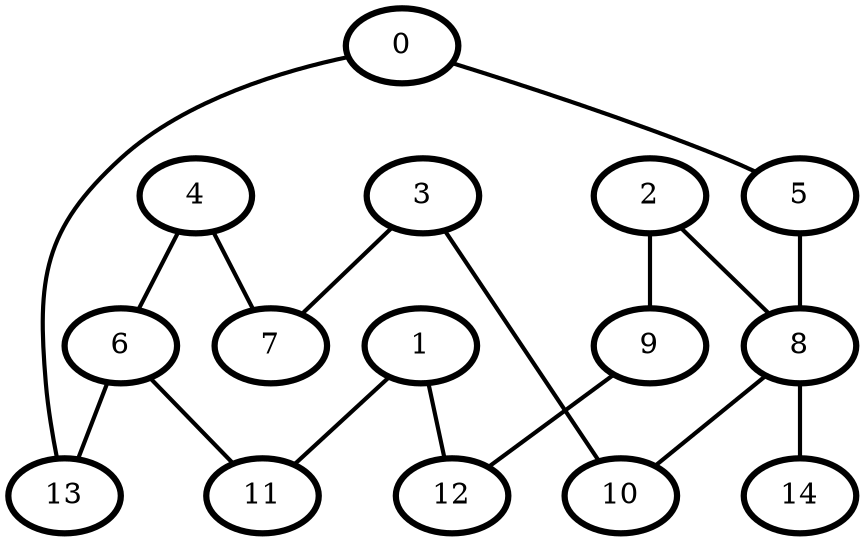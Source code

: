 graph G {
    0 [penwidth=3]
    1 [penwidth=3]
    2 [penwidth=3]
    3 [penwidth=3]
    4 [penwidth=3]
    5 [penwidth=3]
    6 [penwidth=3]
    7 [penwidth=3]
    8 [penwidth=3]
    9 [penwidth=3]
    10 [penwidth=3]
    11 [penwidth=3]
    12 [penwidth=3]
    13 [penwidth=3]
    14 [penwidth=3]

    0--13 [penwidth=2]
    3--10 [penwidth=2]
    4--7 [penwidth=2]
    3--7 [penwidth=2]
    9--12 [penwidth=2]
    8--14 [penwidth=2]
    2--8 [penwidth=2]
    1--11 [penwidth=2]
    0--5 [penwidth=2]
    6--11 [penwidth=2]
    1--12 [penwidth=2]
    2--9 [penwidth=2]
    8--10 [penwidth=2]
    5--8 [penwidth=2]
    6--13 [penwidth=2]
    4--6 [penwidth=2]
}